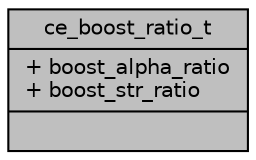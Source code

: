 digraph "ce_boost_ratio_t"
{
 // INTERACTIVE_SVG=YES
 // LATEX_PDF_SIZE
  bgcolor="transparent";
  edge [fontname="Helvetica",fontsize="10",labelfontname="Helvetica",labelfontsize="10"];
  node [fontname="Helvetica",fontsize="10",shape=record];
  Node1 [label="{ce_boost_ratio_t\n|+ boost_alpha_ratio\l+ boost_str_ratio\l|}",height=0.2,width=0.4,color="black", fillcolor="grey75", style="filled", fontcolor="black",tooltip="Description of CE boost configuration."];
}
